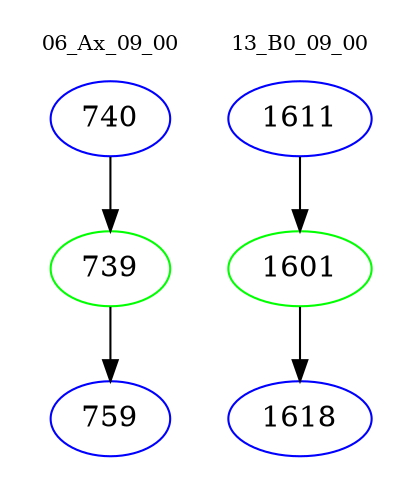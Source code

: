 digraph{
subgraph cluster_0 {
color = white
label = "06_Ax_09_00";
fontsize=10;
T0_740 [label="740", color="blue"]
T0_740 -> T0_739 [color="black"]
T0_739 [label="739", color="green"]
T0_739 -> T0_759 [color="black"]
T0_759 [label="759", color="blue"]
}
subgraph cluster_1 {
color = white
label = "13_B0_09_00";
fontsize=10;
T1_1611 [label="1611", color="blue"]
T1_1611 -> T1_1601 [color="black"]
T1_1601 [label="1601", color="green"]
T1_1601 -> T1_1618 [color="black"]
T1_1618 [label="1618", color="blue"]
}
}
